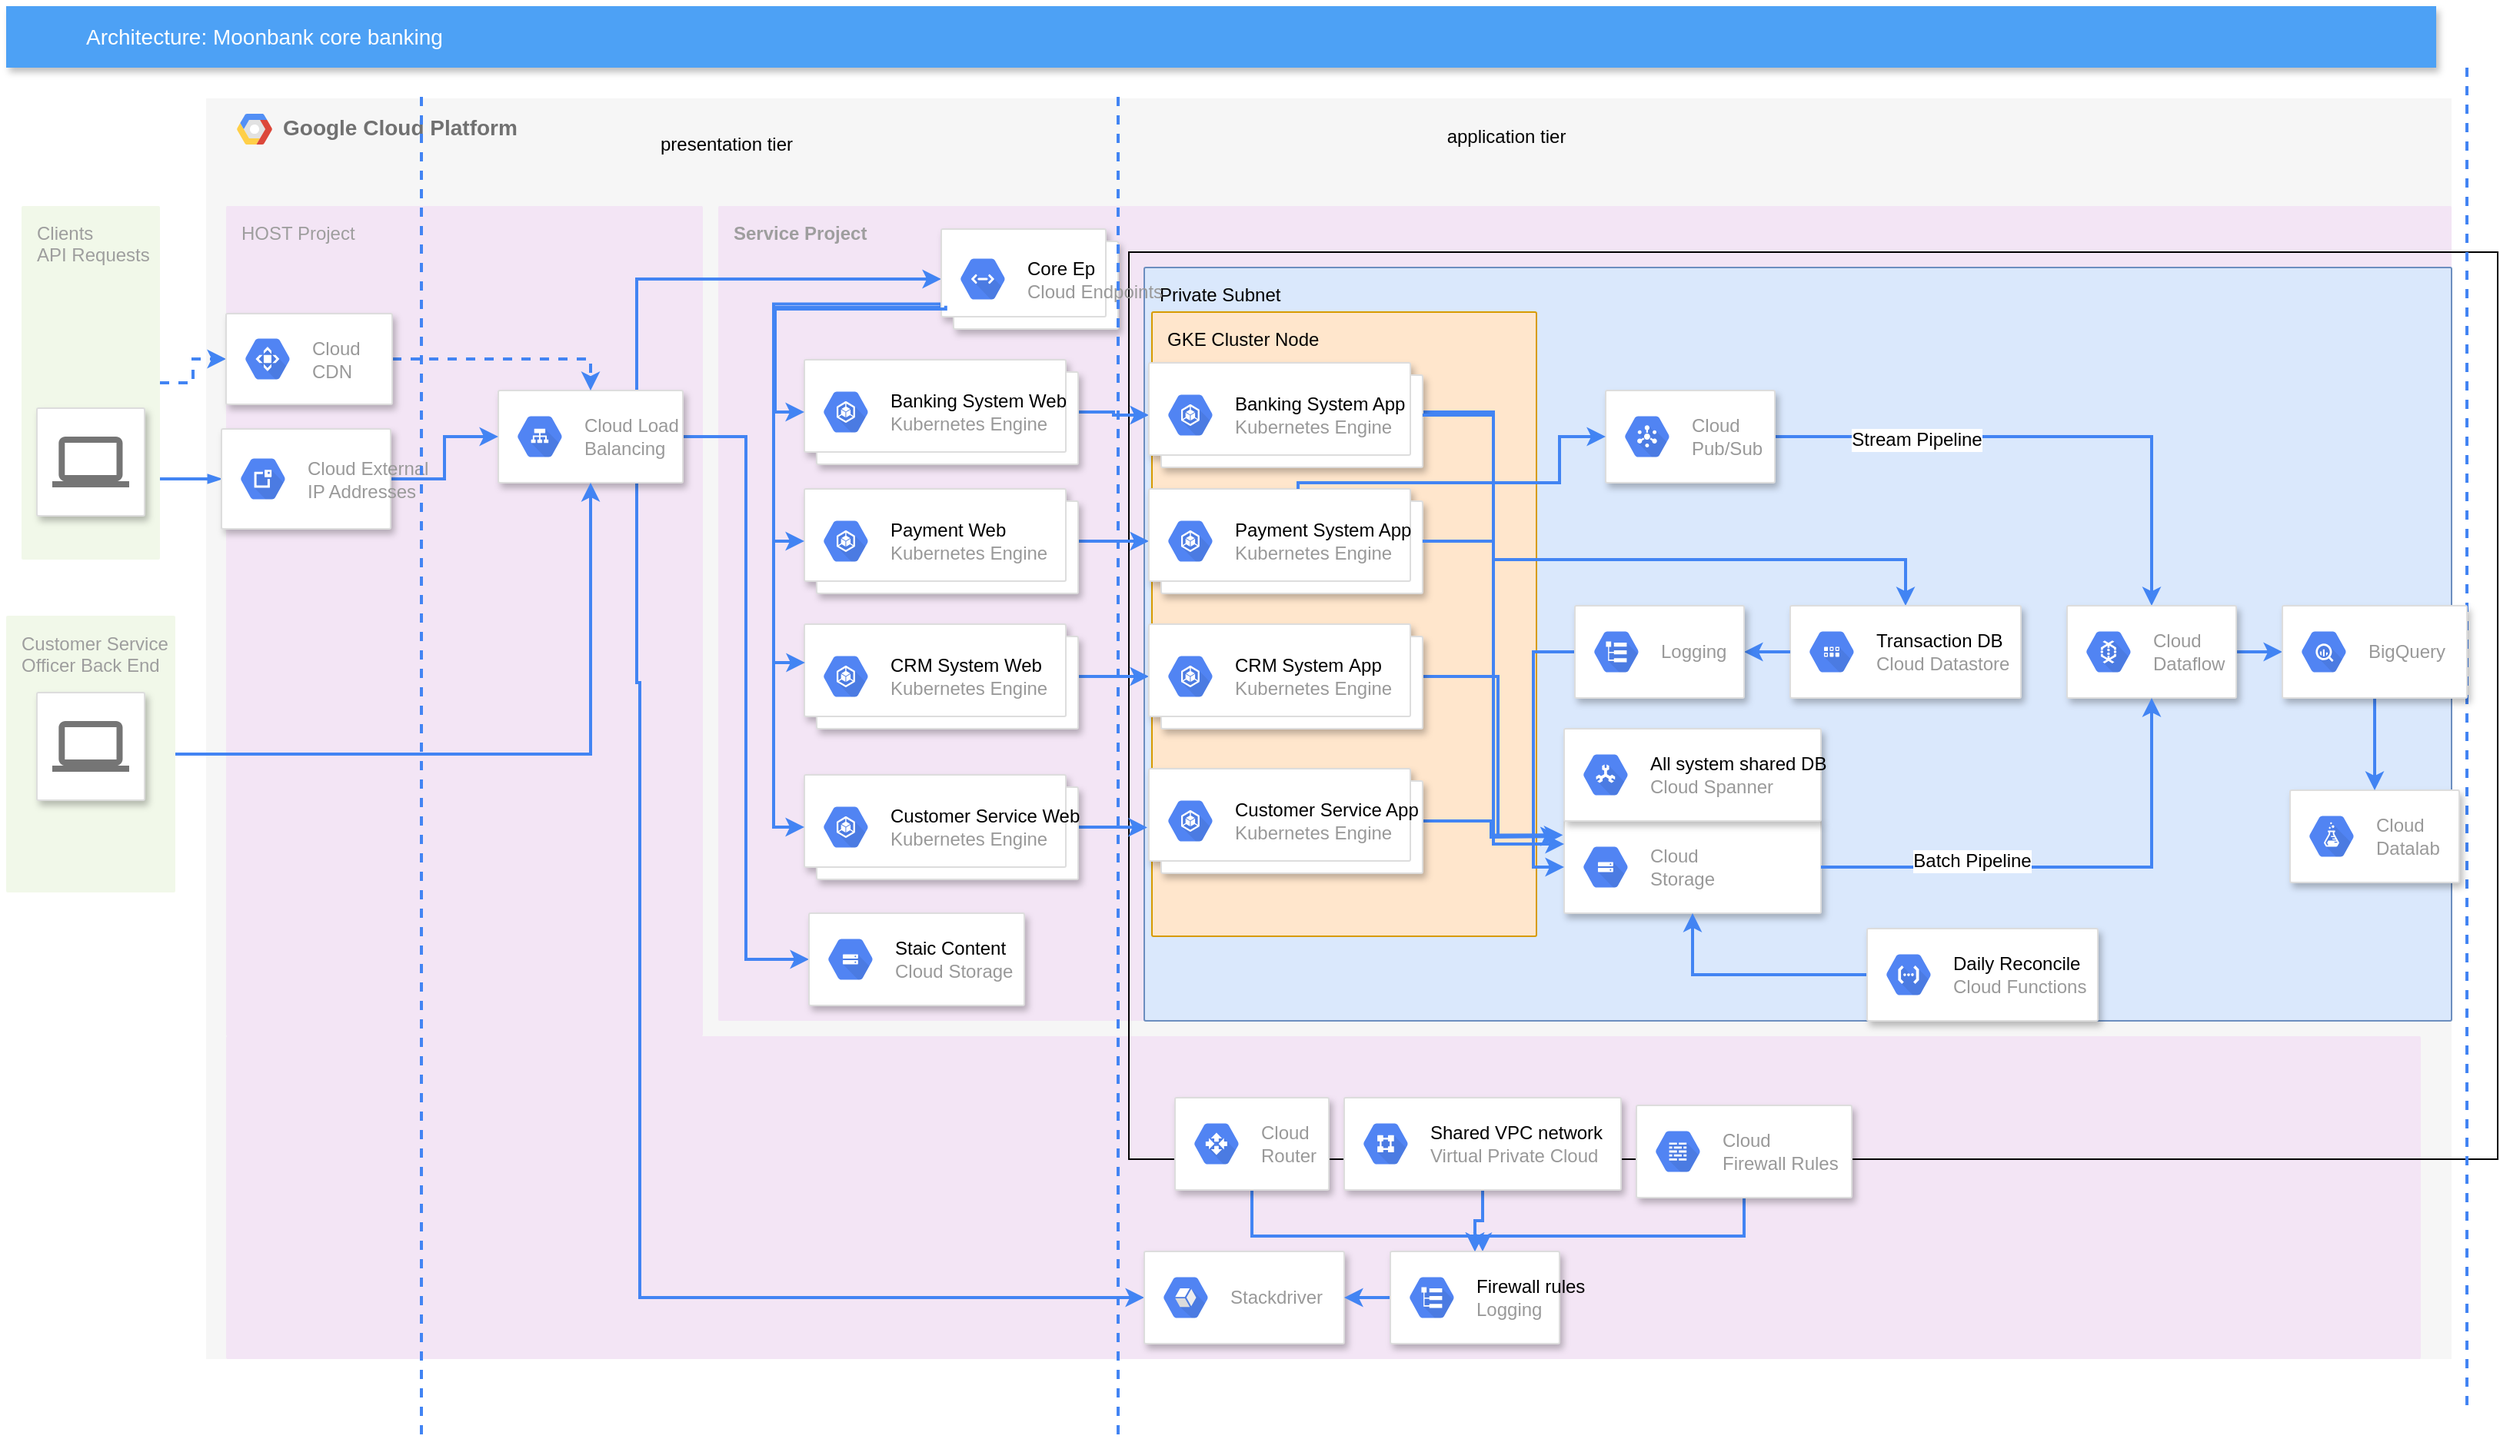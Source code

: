 <mxfile version="12.1.7" type="github" pages="1">
  <diagram id="f106602c-feb2-e66a-4537-3a34d633f6aa" name="Page-1">
    <mxGraphModel dx="2777" dy="1590" grid="1" gridSize="10" guides="1" tooltips="1" connect="1" arrows="1" fold="1" page="1" pageScale="1" pageWidth="1169" pageHeight="827" background="#ffffff" math="0" shadow="0">
      <root>
        <mxCell id="0"/>
        <mxCell id="1" style="" parent="0"/>
        <mxCell id="14" value="&lt;span&gt;Google &lt;/span&gt;Cloud Platform" style="fillColor=#F6F6F6;strokeColor=none;shadow=0;gradientColor=none;fontSize=14;align=left;spacing=10;fontColor=#717171;9E9E9E;verticalAlign=top;spacingTop=-4;fontStyle=1;spacingLeft=40;html=1;" parent="1" vertex="1">
          <mxGeometry x="390" y="100" width="1460" height="820" as="geometry"/>
        </mxCell>
        <mxCell id="3G7S71GiZPw67ylA6irI-1203" value="" style="points=[[0,0,0],[0.25,0,0],[0.5,0,0],[0.75,0,0],[1,0,0],[1,0.25,0],[1,0.5,0],[1,0.75,0],[1,1,0],[0.75,1,0],[0.5,1,0],[0.25,1,0],[0,1,0],[0,0.75,0],[0,0.5,0],[0,0.25,0]];rounded=1;absoluteArcSize=1;arcSize=2;html=1;strokeColor=none;gradientColor=none;shadow=0;dashed=0;fontSize=12;fontColor=#9E9E9E;align=left;verticalAlign=top;spacing=10;spacingTop=-4;fillColor=#F3E5F5;" vertex="1" parent="1">
          <mxGeometry x="403" y="710" width="1427" height="210" as="geometry"/>
        </mxCell>
        <mxCell id="3G7S71GiZPw67ylA6irI-1142" value="Service Project" style="points=[[0,0,0],[0.25,0,0],[0.5,0,0],[0.75,0,0],[1,0,0],[1,0.25,0],[1,0.5,0],[1,0.75,0],[1,1,0],[0.75,1,0],[0.5,1,0],[0.25,1,0],[0,1,0],[0,0.75,0],[0,0.5,0],[0,0.25,0]];rounded=1;absoluteArcSize=1;arcSize=2;html=1;strokeColor=none;gradientColor=none;shadow=0;dashed=0;fontSize=12;fontColor=#9E9E9E;align=left;verticalAlign=top;spacing=10;spacingTop=-4;fillColor=#F3E5F5;fontStyle=1" vertex="1" parent="1">
          <mxGeometry x="723" y="170" width="1127" height="530" as="geometry"/>
        </mxCell>
        <mxCell id="3G7S71GiZPw67ylA6irI-1202" value="" style="whiteSpace=wrap;html=1;fillColor=none;" vertex="1" parent="1">
          <mxGeometry x="990" y="200" width="890" height="590" as="geometry"/>
        </mxCell>
        <mxCell id="3G7S71GiZPw67ylA6irI-1228" value="Private Subnet" style="points=[[0,0,0],[0.25,0,0],[0.5,0,0],[0.75,0,0],[1,0,0],[1,0.25,0],[1,0.5,0],[1,0.75,0],[1,1,0],[0.75,1,0],[0.5,1,0],[0.25,1,0],[0,1,0],[0,0.75,0],[0,0.5,0],[0,0.25,0]];rounded=1;absoluteArcSize=1;arcSize=2;html=1;strokeColor=#6c8ebf;shadow=0;dashed=0;fontSize=12;align=left;verticalAlign=top;spacing=10;spacingTop=-4;fillColor=#dae8fc;" vertex="1" parent="1">
          <mxGeometry x="1000" y="210" width="850" height="490" as="geometry"/>
        </mxCell>
        <mxCell id="3G7S71GiZPw67ylA6irI-1239" value="GKE Cluster Node" style="points=[[0,0,0],[0.25,0,0],[0.5,0,0],[0.75,0,0],[1,0,0],[1,0.25,0],[1,0.5,0],[1,0.75,0],[1,1,0],[0.75,1,0],[0.5,1,0],[0.25,1,0],[0,1,0],[0,0.75,0],[0,0.5,0],[0,0.25,0]];rounded=1;absoluteArcSize=1;arcSize=2;html=1;strokeColor=#d79b00;shadow=0;dashed=0;fontSize=12;align=left;verticalAlign=top;spacing=10;spacingTop=-4;fillColor=#ffe6cc;" vertex="1" parent="1">
          <mxGeometry x="1005" y="239" width="250" height="406" as="geometry"/>
        </mxCell>
        <mxCell id="3G7S71GiZPw67ylA6irI-1141" value="HOST Project" style="points=[[0,0,0],[0.25,0,0],[0.5,0,0],[0.75,0,0],[1,0,0],[1,0.25,0],[1,0.5,0],[1,0.75,0],[1,1,0],[0.75,1,0],[0.5,1,0],[0.25,1,0],[0,1,0],[0,0.75,0],[0,0.5,0],[0,0.25,0]];rounded=1;absoluteArcSize=1;arcSize=2;html=1;strokeColor=none;gradientColor=none;shadow=0;dashed=0;fontSize=12;fontColor=#9E9E9E;align=left;verticalAlign=top;spacing=10;spacingTop=-4;fillColor=#F3E5F5;" vertex="1" parent="1">
          <mxGeometry x="403" y="170" width="310" height="540" as="geometry"/>
        </mxCell>
        <mxCell id="3G7S71GiZPw67ylA6irI-1171" style="edgeStyle=orthogonalEdgeStyle;rounded=0;orthogonalLoop=1;jettySize=auto;html=1;entryX=0;entryY=0.5;entryDx=0;entryDy=0;strokeColor=#4284F3;strokeWidth=2;dashed=1;" edge="1" parent="1" source="997" target="3G7S71GiZPw67ylA6irI-1002">
          <mxGeometry relative="1" as="geometry"/>
        </mxCell>
        <mxCell id="997" value="Clients&lt;br&gt;API Requests" style="rounded=1;absoluteArcSize=1;arcSize=2;html=1;strokeColor=none;gradientColor=none;shadow=0;dashed=0;fontSize=12;fontColor=#9E9E9E;align=left;verticalAlign=top;spacing=10;spacingTop=-4;fillColor=#F1F8E9;" parent="1" vertex="1">
          <mxGeometry x="270" y="170" width="90" height="230" as="geometry"/>
        </mxCell>
        <mxCell id="818" value="Architecture: Moonbank core banking" style="fillColor=#4DA1F5;strokeColor=none;shadow=1;gradientColor=none;fontSize=14;align=left;spacingLeft=50;fontColor=#ffffff;html=1;" parent="1" vertex="1">
          <mxGeometry x="260" y="40" width="1580" height="40" as="geometry"/>
        </mxCell>
        <mxCell id="998" style="edgeStyle=elbowEdgeStyle;rounded=0;elbow=vertical;html=1;labelBackgroundColor=none;startFill=1;startSize=4;endArrow=blockThin;endFill=1;endSize=4;jettySize=auto;orthogonalLoop=1;strokeColor=#4284F3;strokeWidth=2;fontSize=12;fontColor=#000000;align=left;dashed=0;entryX=0;entryY=0.5;entryDx=0;entryDy=0;" parent="1" source="997" target="3G7S71GiZPw67ylA6irI-1165" edge="1">
          <mxGeometry relative="1" as="geometry">
            <mxPoint x="279.905" y="324.81" as="targetPoint"/>
          </mxGeometry>
        </mxCell>
        <mxCell id="987" value="" style="strokeColor=#dddddd;fillColor=#ffffff;shadow=1;strokeWidth=1;rounded=1;absoluteArcSize=1;arcSize=2;labelPosition=center;verticalLabelPosition=middle;align=center;verticalAlign=bottom;spacingLeft=0;fontColor=#999999;fontSize=12;whiteSpace=wrap;spacingBottom=2;html=1;" parent="1" vertex="1">
          <mxGeometry x="280" y="301.5" width="70" height="70" as="geometry"/>
        </mxCell>
        <mxCell id="988" value="" style="dashed=0;connectable=0;html=1;fillColor=#757575;strokeColor=none;shape=mxgraph.gcp2.laptop;part=1;" parent="987" vertex="1">
          <mxGeometry x="0.5" width="50" height="33" relative="1" as="geometry">
            <mxPoint x="-25" y="18.5" as="offset"/>
          </mxGeometry>
        </mxCell>
        <mxCell id="3G7S71GiZPw67ylA6irI-1176" style="edgeStyle=orthogonalEdgeStyle;rounded=0;orthogonalLoop=1;jettySize=auto;html=1;exitX=0.75;exitY=0;exitDx=0;exitDy=0;entryX=0;entryY=0.5;entryDx=0;entryDy=0;strokeColor=#4284F3;strokeWidth=2;" edge="1" parent="1" source="989" target="3G7S71GiZPw67ylA6irI-1174">
          <mxGeometry relative="1" as="geometry"/>
        </mxCell>
        <mxCell id="3G7S71GiZPw67ylA6irI-1197" style="edgeStyle=orthogonalEdgeStyle;rounded=0;orthogonalLoop=1;jettySize=auto;html=1;exitX=0.75;exitY=1;exitDx=0;exitDy=0;entryX=0;entryY=0.5;entryDx=0;entryDy=0;strokeColor=#4284F3;strokeWidth=2;" edge="1" parent="1" source="989" target="3G7S71GiZPw67ylA6irI-1194">
          <mxGeometry relative="1" as="geometry">
            <Array as="points">
              <mxPoint x="670" y="480"/>
              <mxPoint x="672" y="480"/>
              <mxPoint x="672" y="880"/>
            </Array>
          </mxGeometry>
        </mxCell>
        <mxCell id="3G7S71GiZPw67ylA6irI-1220" style="edgeStyle=orthogonalEdgeStyle;rounded=0;orthogonalLoop=1;jettySize=auto;html=1;entryX=0;entryY=0.5;entryDx=0;entryDy=0;strokeColor=#4284F3;strokeWidth=2;" edge="1" parent="1" source="989" target="3G7S71GiZPw67ylA6irI-1218">
          <mxGeometry relative="1" as="geometry"/>
        </mxCell>
        <mxCell id="989" value="" style="strokeColor=#dddddd;fillColor=#ffffff;shadow=1;strokeWidth=1;rounded=1;absoluteArcSize=1;arcSize=2;fontSize=11;fontColor=#9E9E9E;align=center;html=1;" parent="1" vertex="1">
          <mxGeometry x="580" y="290" width="120" height="60" as="geometry"/>
        </mxCell>
        <mxCell id="990" value="Cloud Load&#xa;Balancing" style="dashed=0;connectable=0;html=1;fillColor=#5184F3;strokeColor=none;shape=mxgraph.gcp2.hexIcon;prIcon=cloud_load_balancing;part=1;labelPosition=right;verticalLabelPosition=middle;align=left;verticalAlign=middle;spacingLeft=5;fontColor=#999999;fontSize=12;" parent="989" vertex="1">
          <mxGeometry y="0.5" width="44" height="39" relative="1" as="geometry">
            <mxPoint x="5" y="-19.5" as="offset"/>
          </mxGeometry>
        </mxCell>
        <mxCell id="3G7S71GiZPw67ylA6irI-1062" value="Customer Service&lt;br&gt;Officer Back End" style="points=[[0,0,0],[0.25,0,0],[0.5,0,0],[0.75,0,0],[1,0,0],[1,0.25,0],[1,0.5,0],[1,0.75,0],[1,1,0],[0.75,1,0],[0.5,1,0],[0.25,1,0],[0,1,0],[0,0.75,0],[0,0.5,0],[0,0.25,0]];rounded=1;absoluteArcSize=1;arcSize=2;html=1;strokeColor=none;gradientColor=none;shadow=0;dashed=0;fontSize=12;fontColor=#9E9E9E;align=left;verticalAlign=top;spacing=10;spacingTop=-4;fillColor=#F1F8E9;" vertex="1" parent="1">
          <mxGeometry x="260" y="436.5" width="110" height="180" as="geometry"/>
        </mxCell>
        <mxCell id="3G7S71GiZPw67ylA6irI-1063" value="" style="strokeColor=#dddddd;fillColor=#ffffff;shadow=1;strokeWidth=1;rounded=1;absoluteArcSize=1;arcSize=2;labelPosition=center;verticalLabelPosition=middle;align=center;verticalAlign=bottom;spacingLeft=0;fontColor=#999999;fontSize=12;whiteSpace=wrap;spacingBottom=2;html=1;" vertex="1" parent="1">
          <mxGeometry x="280" y="486.5" width="70" height="70" as="geometry"/>
        </mxCell>
        <mxCell id="3G7S71GiZPw67ylA6irI-1064" value="" style="dashed=0;connectable=0;html=1;fillColor=#757575;strokeColor=none;shape=mxgraph.gcp2.laptop;part=1;" vertex="1" parent="3G7S71GiZPw67ylA6irI-1063">
          <mxGeometry x="0.5" width="50" height="33" relative="1" as="geometry">
            <mxPoint x="-25" y="18.5" as="offset"/>
          </mxGeometry>
        </mxCell>
        <mxCell id="3G7S71GiZPw67ylA6irI-1135" style="edgeStyle=orthogonalEdgeStyle;rounded=0;orthogonalLoop=1;jettySize=auto;html=1;entryX=0;entryY=0.5;entryDx=0;entryDy=0;strokeColor=#4284F3;strokeWidth=2;" edge="1" parent="1" source="3G7S71GiZPw67ylA6irI-1124" target="3G7S71GiZPw67ylA6irI-1053">
          <mxGeometry relative="1" as="geometry"/>
        </mxCell>
        <mxCell id="3G7S71GiZPw67ylA6irI-1124" value="" style="shape=mxgraph.gcp2.doubleRect;strokeColor=#dddddd;fillColor=#ffffff;shadow=1;strokeWidth=1;" vertex="1" parent="1">
          <mxGeometry x="779" y="270" width="178" height="68" as="geometry"/>
        </mxCell>
        <mxCell id="3G7S71GiZPw67ylA6irI-1125" value="&lt;font color=&quot;#000000&quot;&gt;&lt;span&gt;Banking System Web&lt;/span&gt;&lt;/font&gt;&lt;br&gt;Kubernetes Engine" style="dashed=0;connectable=0;html=1;fillColor=#5184F3;strokeColor=none;shape=mxgraph.gcp2.hexIcon;prIcon=container_engine;part=1;labelPosition=right;verticalLabelPosition=middle;align=left;verticalAlign=middle;spacingLeft=5;fontColor=#999999;fontSize=12;" vertex="1" parent="3G7S71GiZPw67ylA6irI-1124">
          <mxGeometry y="0.5" width="44" height="39" relative="1" as="geometry">
            <mxPoint x="5" y="-19.5" as="offset"/>
          </mxGeometry>
        </mxCell>
        <mxCell id="3G7S71GiZPw67ylA6irI-1134" style="edgeStyle=orthogonalEdgeStyle;rounded=0;orthogonalLoop=1;jettySize=auto;html=1;entryX=0;entryY=0.5;entryDx=0;entryDy=0;strokeColor=#4284F3;strokeWidth=2;" edge="1" parent="1" source="3G7S71GiZPw67ylA6irI-1126" target="3G7S71GiZPw67ylA6irI-1036">
          <mxGeometry relative="1" as="geometry"/>
        </mxCell>
        <mxCell id="3G7S71GiZPw67ylA6irI-1126" value="" style="shape=mxgraph.gcp2.doubleRect;strokeColor=#dddddd;fillColor=#ffffff;shadow=1;strokeWidth=1;" vertex="1" parent="1">
          <mxGeometry x="779" y="354" width="178" height="68" as="geometry"/>
        </mxCell>
        <mxCell id="3G7S71GiZPw67ylA6irI-1127" value="&lt;font color=&quot;#000000&quot;&gt;&lt;span&gt;Payment Web&lt;/span&gt;&lt;/font&gt;&lt;br&gt;Kubernetes Engine" style="dashed=0;connectable=0;html=1;fillColor=#5184F3;strokeColor=none;shape=mxgraph.gcp2.hexIcon;prIcon=container_engine;part=1;labelPosition=right;verticalLabelPosition=middle;align=left;verticalAlign=middle;spacingLeft=5;fontColor=#999999;fontSize=12;" vertex="1" parent="3G7S71GiZPw67ylA6irI-1126">
          <mxGeometry y="0.5" width="44" height="39" relative="1" as="geometry">
            <mxPoint x="5" y="-19.5" as="offset"/>
          </mxGeometry>
        </mxCell>
        <mxCell id="3G7S71GiZPw67ylA6irI-1133" style="edgeStyle=orthogonalEdgeStyle;rounded=0;orthogonalLoop=1;jettySize=auto;html=1;entryX=0;entryY=0.5;entryDx=0;entryDy=0;strokeColor=#4284F3;strokeWidth=2;" edge="1" parent="1" source="3G7S71GiZPw67ylA6irI-1128" target="3G7S71GiZPw67ylA6irI-1038">
          <mxGeometry relative="1" as="geometry"/>
        </mxCell>
        <mxCell id="3G7S71GiZPw67ylA6irI-1128" value="" style="shape=mxgraph.gcp2.doubleRect;strokeColor=#dddddd;fillColor=#ffffff;shadow=1;strokeWidth=1;" vertex="1" parent="1">
          <mxGeometry x="779" y="442" width="178" height="68" as="geometry"/>
        </mxCell>
        <mxCell id="3G7S71GiZPw67ylA6irI-1129" value="&lt;font color=&quot;#000000&quot;&gt;CRM System Web&lt;/font&gt;&lt;br&gt;Kubernetes Engine" style="dashed=0;connectable=0;html=1;fillColor=#5184F3;strokeColor=none;shape=mxgraph.gcp2.hexIcon;prIcon=container_engine;part=1;labelPosition=right;verticalLabelPosition=middle;align=left;verticalAlign=middle;spacingLeft=5;fontColor=#999999;fontSize=12;" vertex="1" parent="3G7S71GiZPw67ylA6irI-1128">
          <mxGeometry y="0.5" width="44" height="39" relative="1" as="geometry">
            <mxPoint x="5" y="-19.5" as="offset"/>
          </mxGeometry>
        </mxCell>
        <mxCell id="3G7S71GiZPw67ylA6irI-1132" style="edgeStyle=orthogonalEdgeStyle;rounded=0;orthogonalLoop=1;jettySize=auto;html=1;entryX=-0.006;entryY=0.562;entryDx=0;entryDy=0;entryPerimeter=0;strokeColor=#4284F3;strokeWidth=2;" edge="1" parent="1" source="3G7S71GiZPw67ylA6irI-1130" target="3G7S71GiZPw67ylA6irI-1065">
          <mxGeometry relative="1" as="geometry"/>
        </mxCell>
        <mxCell id="3G7S71GiZPw67ylA6irI-1130" value="" style="shape=mxgraph.gcp2.doubleRect;strokeColor=#dddddd;fillColor=#ffffff;shadow=1;strokeWidth=1;" vertex="1" parent="1">
          <mxGeometry x="779" y="540" width="178" height="68" as="geometry"/>
        </mxCell>
        <mxCell id="3G7S71GiZPw67ylA6irI-1131" value="&lt;font color=&quot;#000000&quot;&gt;&lt;span&gt;Customer Service Web&lt;/span&gt;&lt;/font&gt;&lt;br&gt;Kubernetes Engine" style="dashed=0;connectable=0;html=1;fillColor=#5184F3;strokeColor=none;shape=mxgraph.gcp2.hexIcon;prIcon=container_engine;part=1;labelPosition=right;verticalLabelPosition=middle;align=left;verticalAlign=middle;spacingLeft=5;fontColor=#999999;fontSize=12;" vertex="1" parent="3G7S71GiZPw67ylA6irI-1130">
          <mxGeometry y="0.5" width="44" height="39" relative="1" as="geometry">
            <mxPoint x="5" y="-19.5" as="offset"/>
          </mxGeometry>
        </mxCell>
        <mxCell id="3G7S71GiZPw67ylA6irI-1168" style="edgeStyle=orthogonalEdgeStyle;rounded=0;orthogonalLoop=1;jettySize=auto;html=1;entryX=0;entryY=0.5;entryDx=0;entryDy=0;strokeColor=#4284F3;strokeWidth=2;" edge="1" parent="1" source="3G7S71GiZPw67ylA6irI-1165" target="989">
          <mxGeometry relative="1" as="geometry"/>
        </mxCell>
        <mxCell id="3G7S71GiZPw67ylA6irI-1165" value="" style="strokeColor=#dddddd;fillColor=#ffffff;shadow=1;strokeWidth=1;rounded=1;absoluteArcSize=1;arcSize=2;" vertex="1" parent="1">
          <mxGeometry x="400" y="315" width="110" height="65" as="geometry"/>
        </mxCell>
        <mxCell id="3G7S71GiZPw67ylA6irI-1166" value="Cloud External&#xa;IP Addresses" style="dashed=0;connectable=0;html=1;fillColor=#5184F3;strokeColor=none;shape=mxgraph.gcp2.hexIcon;prIcon=cloud_external_ip_addresses;part=1;labelPosition=right;verticalLabelPosition=middle;align=left;verticalAlign=middle;spacingLeft=5;fontColor=#999999;fontSize=12;" vertex="1" parent="3G7S71GiZPw67ylA6irI-1165">
          <mxGeometry y="0.5" width="44" height="39" relative="1" as="geometry">
            <mxPoint x="5" y="-19.5" as="offset"/>
          </mxGeometry>
        </mxCell>
        <mxCell id="3G7S71GiZPw67ylA6irI-1172" style="edgeStyle=orthogonalEdgeStyle;rounded=0;orthogonalLoop=1;jettySize=auto;html=1;entryX=0.5;entryY=0;entryDx=0;entryDy=0;dashed=1;strokeColor=#4284F3;strokeWidth=2;" edge="1" parent="1" source="3G7S71GiZPw67ylA6irI-1002" target="989">
          <mxGeometry relative="1" as="geometry"/>
        </mxCell>
        <mxCell id="3G7S71GiZPw67ylA6irI-1179" style="edgeStyle=orthogonalEdgeStyle;rounded=0;orthogonalLoop=1;jettySize=auto;html=1;exitX=0;exitY=0.75;exitDx=0;exitDy=0;entryX=0;entryY=0.5;entryDx=0;entryDy=0;strokeColor=#4284F3;strokeWidth=2;" edge="1" parent="1" source="3G7S71GiZPw67ylA6irI-1174" target="3G7S71GiZPw67ylA6irI-1126">
          <mxGeometry relative="1" as="geometry">
            <Array as="points">
              <mxPoint x="759" y="236"/>
              <mxPoint x="759" y="388"/>
            </Array>
          </mxGeometry>
        </mxCell>
        <mxCell id="3G7S71GiZPw67ylA6irI-1180" style="edgeStyle=orthogonalEdgeStyle;rounded=0;orthogonalLoop=1;jettySize=auto;html=1;entryX=0.002;entryY=0.426;entryDx=0;entryDy=0;entryPerimeter=0;strokeColor=#4284F3;strokeWidth=2;" edge="1" parent="1">
          <mxGeometry relative="1" as="geometry">
            <mxPoint x="868" y="236.048" as="sourcePoint"/>
            <mxPoint x="779.429" y="467" as="targetPoint"/>
            <Array as="points">
              <mxPoint x="759" y="236"/>
              <mxPoint x="759" y="467"/>
            </Array>
          </mxGeometry>
        </mxCell>
        <mxCell id="3G7S71GiZPw67ylA6irI-1181" style="edgeStyle=orthogonalEdgeStyle;rounded=0;orthogonalLoop=1;jettySize=auto;html=1;exitX=0;exitY=0.75;exitDx=0;exitDy=0;entryX=0;entryY=0.5;entryDx=0;entryDy=0;strokeColor=#4284F3;strokeWidth=2;" edge="1" parent="1" source="3G7S71GiZPw67ylA6irI-1174" target="3G7S71GiZPw67ylA6irI-1130">
          <mxGeometry relative="1" as="geometry"/>
        </mxCell>
        <mxCell id="3G7S71GiZPw67ylA6irI-1198" value="" style="endArrow=none;dashed=1;html=1;strokeColor=#4284F3;strokeWidth=2;" edge="1" parent="1">
          <mxGeometry width="50" height="50" relative="1" as="geometry">
            <mxPoint x="1860" y="950" as="sourcePoint"/>
            <mxPoint x="1860" y="80" as="targetPoint"/>
          </mxGeometry>
        </mxCell>
        <mxCell id="15" value="" style="shape=mxgraph.gcp2.google_cloud_platform;fillColor=#F6F6F6;strokeColor=none;shadow=0;gradientColor=none;" parent="1" vertex="1">
          <mxGeometry width="23" height="20" relative="1" as="geometry">
            <mxPoint x="410" y="110" as="offset"/>
          </mxGeometry>
        </mxCell>
        <mxCell id="3G7S71GiZPw67ylA6irI-1002" value="" style="strokeColor=#dddddd;fillColor=#ffffff;shadow=1;strokeWidth=1;rounded=1;absoluteArcSize=1;arcSize=2;" vertex="1" parent="1">
          <mxGeometry x="403" y="240" width="108" height="59" as="geometry"/>
        </mxCell>
        <mxCell id="3G7S71GiZPw67ylA6irI-1003" value="Cloud &#xa;CDN" style="dashed=0;connectable=0;html=1;fillColor=#5184F3;strokeColor=none;shape=mxgraph.gcp2.hexIcon;prIcon=cloud_cdn;part=1;labelPosition=right;verticalLabelPosition=middle;align=left;verticalAlign=middle;spacingLeft=5;fontColor=#999999;fontSize=12;" vertex="1" parent="3G7S71GiZPw67ylA6irI-1002">
          <mxGeometry y="0.5" width="44" height="39" relative="1" as="geometry">
            <mxPoint x="5" y="-19.5" as="offset"/>
          </mxGeometry>
        </mxCell>
        <mxCell id="3G7S71GiZPw67ylA6irI-1051" value="" style="strokeColor=#dddddd;fillColor=#ffffff;shadow=1;strokeWidth=1;rounded=1;absoluteArcSize=1;arcSize=2;" vertex="1" parent="1">
          <mxGeometry x="1273" y="570" width="167" height="60" as="geometry"/>
        </mxCell>
        <mxCell id="3G7S71GiZPw67ylA6irI-1052" value="Cloud&#xa;Storage" style="dashed=0;connectable=0;html=1;fillColor=#5184F3;strokeColor=none;shape=mxgraph.gcp2.hexIcon;prIcon=cloud_storage;part=1;labelPosition=right;verticalLabelPosition=middle;align=left;verticalAlign=middle;spacingLeft=5;fontColor=#999999;fontSize=12;" vertex="1" parent="3G7S71GiZPw67ylA6irI-1051">
          <mxGeometry y="0.5" width="44" height="39" relative="1" as="geometry">
            <mxPoint x="5" y="-19.5" as="offset"/>
          </mxGeometry>
        </mxCell>
        <mxCell id="3G7S71GiZPw67ylA6irI-1235" style="edgeStyle=orthogonalEdgeStyle;rounded=0;orthogonalLoop=1;jettySize=auto;html=1;entryX=0.5;entryY=0;entryDx=0;entryDy=0;strokeColor=#4284F3;strokeWidth=2;" edge="1" parent="1" source="3G7S71GiZPw67ylA6irI-1053" target="3G7S71GiZPw67ylA6irI-1241">
          <mxGeometry relative="1" as="geometry">
            <Array as="points">
              <mxPoint x="1227" y="304"/>
              <mxPoint x="1227" y="400"/>
              <mxPoint x="1495" y="400"/>
            </Array>
          </mxGeometry>
        </mxCell>
        <mxCell id="3G7S71GiZPw67ylA6irI-1055" value="" style="strokeColor=#dddddd;fillColor=#ffffff;shadow=1;strokeWidth=1;rounded=1;absoluteArcSize=1;arcSize=2;" vertex="1" parent="1">
          <mxGeometry x="1273" y="510" width="167" height="60" as="geometry"/>
        </mxCell>
        <mxCell id="3G7S71GiZPw67ylA6irI-1056" value="&lt;font color=&quot;#000000&quot;&gt;&lt;span&gt;All system shared DB&lt;/span&gt;&lt;/font&gt;&lt;br&gt;Cloud Spanner" style="dashed=0;connectable=0;html=1;fillColor=#5184F3;strokeColor=none;shape=mxgraph.gcp2.hexIcon;prIcon=cloud_spanner;part=1;labelPosition=right;verticalLabelPosition=middle;align=left;verticalAlign=middle;spacingLeft=5;fontColor=#999999;fontSize=12;" vertex="1" parent="3G7S71GiZPw67ylA6irI-1055">
          <mxGeometry y="0.5" width="44" height="39" relative="1" as="geometry">
            <mxPoint x="5" y="-19.5" as="offset"/>
          </mxGeometry>
        </mxCell>
        <mxCell id="3G7S71GiZPw67ylA6irI-1238" style="edgeStyle=orthogonalEdgeStyle;rounded=0;orthogonalLoop=1;jettySize=auto;html=1;strokeColor=#4284F3;strokeWidth=2;" edge="1" parent="1" source="3G7S71GiZPw67ylA6irI-1065">
          <mxGeometry relative="1" as="geometry">
            <mxPoint x="1270" y="580" as="targetPoint"/>
          </mxGeometry>
        </mxCell>
        <mxCell id="3G7S71GiZPw67ylA6irI-1237" style="edgeStyle=orthogonalEdgeStyle;rounded=0;orthogonalLoop=1;jettySize=auto;html=1;strokeColor=#4284F3;strokeWidth=2;" edge="1" parent="1" source="3G7S71GiZPw67ylA6irI-1038">
          <mxGeometry relative="1" as="geometry">
            <mxPoint x="1270" y="580" as="targetPoint"/>
            <Array as="points">
              <mxPoint x="1230" y="476"/>
              <mxPoint x="1230" y="580"/>
            </Array>
          </mxGeometry>
        </mxCell>
        <mxCell id="3G7S71GiZPw67ylA6irI-1174" value="" style="shape=mxgraph.gcp2.doubleRect;strokeColor=#dddddd;fillColor=#ffffff;shadow=1;strokeWidth=1;" vertex="1" parent="1">
          <mxGeometry x="868" y="185" width="115" height="65" as="geometry"/>
        </mxCell>
        <mxCell id="3G7S71GiZPw67ylA6irI-1175" value="&lt;font color=&quot;#000000&quot;&gt;&lt;span&gt;Core Ep&lt;/span&gt;&lt;/font&gt;&lt;br&gt;Cloud Endpoints" style="dashed=0;connectable=0;html=1;fillColor=#5184F3;strokeColor=none;shape=mxgraph.gcp2.hexIcon;prIcon=cloud_endpoints;part=1;labelPosition=right;verticalLabelPosition=middle;align=left;verticalAlign=middle;spacingLeft=5;fontColor=#999999;fontSize=12;" vertex="1" parent="3G7S71GiZPw67ylA6irI-1174">
          <mxGeometry y="0.5" width="44" height="39" relative="1" as="geometry">
            <mxPoint x="5" y="-19.5" as="offset"/>
          </mxGeometry>
        </mxCell>
        <mxCell id="3G7S71GiZPw67ylA6irI-1177" style="edgeStyle=orthogonalEdgeStyle;rounded=0;orthogonalLoop=1;jettySize=auto;html=1;exitX=0;exitY=0.75;exitDx=0;exitDy=0;strokeColor=#4284F3;strokeWidth=2;entryX=0;entryY=0.5;entryDx=0;entryDy=0;" edge="1" parent="3G7S71GiZPw67ylA6irI-1174" target="3G7S71GiZPw67ylA6irI-1124">
          <mxGeometry relative="1" as="geometry">
            <mxPoint x="2.911" y="49.857" as="sourcePoint"/>
            <mxPoint x="-61.867" y="120" as="targetPoint"/>
            <Array as="points">
              <mxPoint x="3" y="52"/>
              <mxPoint x="-108" y="52"/>
              <mxPoint x="-108" y="119"/>
            </Array>
          </mxGeometry>
        </mxCell>
        <mxCell id="3G7S71GiZPw67ylA6irI-1183" value="" style="endArrow=none;dashed=1;html=1;strokeColor=#4284F3;strokeWidth=2;" edge="1" parent="1">
          <mxGeometry width="50" height="50" relative="1" as="geometry">
            <mxPoint x="530" y="969" as="sourcePoint"/>
            <mxPoint x="530" y="99" as="targetPoint"/>
          </mxGeometry>
        </mxCell>
        <mxCell id="3G7S71GiZPw67ylA6irI-1185" value="" style="endArrow=none;dashed=1;html=1;strokeColor=#4284F3;strokeWidth=2;" edge="1" parent="1">
          <mxGeometry width="50" height="50" relative="1" as="geometry">
            <mxPoint x="983" y="969" as="sourcePoint"/>
            <mxPoint x="983" y="99" as="targetPoint"/>
          </mxGeometry>
        </mxCell>
        <mxCell id="3G7S71GiZPw67ylA6irI-1190" value="presentation tier" style="text;html=1;resizable=0;autosize=1;align=center;verticalAlign=middle;points=[];fillColor=none;strokeColor=none;rounded=0;" vertex="1" parent="1">
          <mxGeometry x="678" y="120" width="100" height="20" as="geometry"/>
        </mxCell>
        <mxCell id="3G7S71GiZPw67ylA6irI-1194" value="" style="strokeColor=#dddddd;fillColor=#ffffff;shadow=1;strokeWidth=1;rounded=1;absoluteArcSize=1;arcSize=2;" vertex="1" parent="1">
          <mxGeometry x="1000" y="850" width="130" height="60" as="geometry"/>
        </mxCell>
        <mxCell id="3G7S71GiZPw67ylA6irI-1195" value="Stackdriver" style="dashed=0;connectable=0;html=1;fillColor=#5184F3;strokeColor=none;shape=mxgraph.gcp2.hexIcon;prIcon=stackdriver;part=1;labelPosition=right;verticalLabelPosition=middle;align=left;verticalAlign=middle;spacingLeft=5;fontColor=#999999;fontSize=12;" vertex="1" parent="3G7S71GiZPw67ylA6irI-1194">
          <mxGeometry y="0.5" width="44" height="39" relative="1" as="geometry">
            <mxPoint x="5" y="-19.5" as="offset"/>
          </mxGeometry>
        </mxCell>
        <mxCell id="3G7S71GiZPw67ylA6irI-1200" value="application tier" style="text;html=1;resizable=0;autosize=1;align=center;verticalAlign=middle;points=[];fillColor=none;strokeColor=none;rounded=0;" vertex="1" parent="1">
          <mxGeometry x="1190" y="115" width="90" height="20" as="geometry"/>
        </mxCell>
        <mxCell id="3G7S71GiZPw67ylA6irI-1227" style="edgeStyle=orthogonalEdgeStyle;rounded=0;orthogonalLoop=1;jettySize=auto;html=1;strokeColor=#4284F3;strokeWidth=2;" edge="1" parent="1" source="3G7S71GiZPw67ylA6irI-1210" target="3G7S71GiZPw67ylA6irI-1208">
          <mxGeometry relative="1" as="geometry"/>
        </mxCell>
        <mxCell id="3G7S71GiZPw67ylA6irI-1226" style="edgeStyle=orthogonalEdgeStyle;rounded=0;orthogonalLoop=1;jettySize=auto;html=1;strokeColor=#4284F3;strokeWidth=2;" edge="1" parent="1" source="3G7S71GiZPw67ylA6irI-1214">
          <mxGeometry relative="1" as="geometry">
            <mxPoint x="1220" y="850" as="targetPoint"/>
            <Array as="points">
              <mxPoint x="1070" y="840"/>
              <mxPoint x="1220" y="840"/>
            </Array>
          </mxGeometry>
        </mxCell>
        <mxCell id="3G7S71GiZPw67ylA6irI-1218" value="" style="strokeColor=#dddddd;fillColor=#ffffff;shadow=1;strokeWidth=1;rounded=1;absoluteArcSize=1;arcSize=2;" vertex="1" parent="1">
          <mxGeometry x="782" y="630" width="140" height="60" as="geometry"/>
        </mxCell>
        <mxCell id="3G7S71GiZPw67ylA6irI-1219" value="&lt;font color=&quot;#000000&quot;&gt;&lt;span&gt;Staic Content&lt;br&gt;&lt;/span&gt;&lt;/font&gt;Cloud Storage" style="dashed=0;connectable=0;html=1;fillColor=#5184F3;strokeColor=none;shape=mxgraph.gcp2.hexIcon;prIcon=cloud_storage;part=1;labelPosition=right;verticalLabelPosition=middle;align=left;verticalAlign=middle;spacingLeft=5;fontColor=#999999;fontSize=12;" vertex="1" parent="3G7S71GiZPw67ylA6irI-1218">
          <mxGeometry y="0.5" width="44" height="39" relative="1" as="geometry">
            <mxPoint x="5" y="-19.5" as="offset"/>
          </mxGeometry>
        </mxCell>
        <mxCell id="3G7S71GiZPw67ylA6irI-1222" style="edgeStyle=orthogonalEdgeStyle;rounded=0;orthogonalLoop=1;jettySize=auto;html=1;strokeColor=#4284F3;strokeWidth=2;" edge="1" parent="1" source="3G7S71GiZPw67ylA6irI-1208" target="3G7S71GiZPw67ylA6irI-1194">
          <mxGeometry relative="1" as="geometry"/>
        </mxCell>
        <mxCell id="3G7S71GiZPw67ylA6irI-1208" value="" style="strokeColor=#dddddd;fillColor=#ffffff;shadow=1;strokeWidth=1;rounded=1;absoluteArcSize=1;arcSize=2;" vertex="1" parent="1">
          <mxGeometry x="1160" y="850" width="110" height="60" as="geometry"/>
        </mxCell>
        <mxCell id="3G7S71GiZPw67ylA6irI-1209" value="&lt;font color=&quot;#000000&quot;&gt;Firewall rules&lt;/font&gt;&lt;br&gt;Logging" style="dashed=0;connectable=0;html=1;fillColor=#5184F3;strokeColor=none;shape=mxgraph.gcp2.hexIcon;prIcon=logging;part=1;labelPosition=right;verticalLabelPosition=middle;align=left;verticalAlign=middle;spacingLeft=5;fontColor=#999999;fontSize=12;" vertex="1" parent="3G7S71GiZPw67ylA6irI-1208">
          <mxGeometry y="0.5" width="44" height="39" relative="1" as="geometry">
            <mxPoint x="5" y="-19.5" as="offset"/>
          </mxGeometry>
        </mxCell>
        <mxCell id="3G7S71GiZPw67ylA6irI-1225" style="edgeStyle=orthogonalEdgeStyle;rounded=0;orthogonalLoop=1;jettySize=auto;html=1;strokeColor=#4284F3;strokeWidth=2;" edge="1" parent="1" source="3G7S71GiZPw67ylA6irI-1223" target="3G7S71GiZPw67ylA6irI-1208">
          <mxGeometry relative="1" as="geometry">
            <Array as="points">
              <mxPoint x="1390" y="840"/>
              <mxPoint x="1215" y="840"/>
            </Array>
          </mxGeometry>
        </mxCell>
        <mxCell id="3G7S71GiZPw67ylA6irI-1038" value="" style="shape=mxgraph.gcp2.doubleRect;strokeColor=#dddddd;fillColor=#ffffff;shadow=1;strokeWidth=1;" vertex="1" parent="1">
          <mxGeometry x="1003" y="442" width="178" height="68" as="geometry"/>
        </mxCell>
        <mxCell id="3G7S71GiZPw67ylA6irI-1039" value="&lt;span style=&quot;color: rgb(0 , 0 , 0)&quot;&gt;CRM System&amp;nbsp;&lt;/span&gt;&lt;font color=&quot;#000000&quot;&gt;App&lt;/font&gt;&lt;br&gt;Kubernetes Engine" style="dashed=0;connectable=0;html=1;fillColor=#5184F3;strokeColor=none;shape=mxgraph.gcp2.hexIcon;prIcon=container_engine;part=1;labelPosition=right;verticalLabelPosition=middle;align=left;verticalAlign=middle;spacingLeft=5;fontColor=#999999;fontSize=12;" vertex="1" parent="3G7S71GiZPw67ylA6irI-1038">
          <mxGeometry y="0.5" width="44" height="39" relative="1" as="geometry">
            <mxPoint x="5" y="-19.5" as="offset"/>
          </mxGeometry>
        </mxCell>
        <mxCell id="3G7S71GiZPw67ylA6irI-1065" value="" style="shape=mxgraph.gcp2.doubleRect;strokeColor=#dddddd;fillColor=#ffffff;shadow=1;strokeWidth=1;" vertex="1" parent="1">
          <mxGeometry x="1003" y="536" width="178" height="68" as="geometry"/>
        </mxCell>
        <mxCell id="3G7S71GiZPw67ylA6irI-1066" value="&lt;font color=&quot;#000000&quot;&gt;&lt;span&gt;Customer Service App&lt;/span&gt;&lt;/font&gt;&lt;br&gt;Kubernetes Engine" style="dashed=0;connectable=0;html=1;fillColor=#5184F3;strokeColor=none;shape=mxgraph.gcp2.hexIcon;prIcon=container_engine;part=1;labelPosition=right;verticalLabelPosition=middle;align=left;verticalAlign=middle;spacingLeft=5;fontColor=#999999;fontSize=12;" vertex="1" parent="3G7S71GiZPw67ylA6irI-1065">
          <mxGeometry y="0.5" width="44" height="39" relative="1" as="geometry">
            <mxPoint x="5" y="-19.5" as="offset"/>
          </mxGeometry>
        </mxCell>
        <mxCell id="3G7S71GiZPw67ylA6irI-1036" value="" style="shape=mxgraph.gcp2.doubleRect;strokeColor=#dddddd;fillColor=#ffffff;shadow=1;strokeWidth=1;" vertex="1" parent="1">
          <mxGeometry x="1003" y="354" width="178" height="68" as="geometry"/>
        </mxCell>
        <mxCell id="3G7S71GiZPw67ylA6irI-1037" value="&lt;font color=&quot;#000000&quot;&gt;&lt;span&gt;Payment System App&lt;/span&gt;&lt;/font&gt;&lt;br&gt;Kubernetes Engine" style="dashed=0;connectable=0;html=1;fillColor=#5184F3;strokeColor=none;shape=mxgraph.gcp2.hexIcon;prIcon=container_engine;part=1;labelPosition=right;verticalLabelPosition=middle;align=left;verticalAlign=middle;spacingLeft=5;fontColor=#999999;fontSize=12;" vertex="1" parent="3G7S71GiZPw67ylA6irI-1036">
          <mxGeometry y="0.5" width="44" height="39" relative="1" as="geometry">
            <mxPoint x="5" y="-19.5" as="offset"/>
          </mxGeometry>
        </mxCell>
        <mxCell id="3G7S71GiZPw67ylA6irI-1053" value="" style="shape=mxgraph.gcp2.doubleRect;strokeColor=#dddddd;fillColor=#ffffff;shadow=1;strokeWidth=1;" vertex="1" parent="1">
          <mxGeometry x="1003" y="272" width="178" height="68" as="geometry"/>
        </mxCell>
        <mxCell id="3G7S71GiZPw67ylA6irI-1054" value="&lt;span style=&quot;color: rgb(0 , 0 , 0)&quot;&gt;Banking System App&lt;/span&gt;&lt;br&gt;Kubernetes Engine" style="dashed=0;connectable=0;html=1;fillColor=#5184F3;strokeColor=none;shape=mxgraph.gcp2.hexIcon;prIcon=container_engine;part=1;labelPosition=right;verticalLabelPosition=middle;align=left;verticalAlign=middle;spacingLeft=5;fontColor=#999999;fontSize=12;" vertex="1" parent="3G7S71GiZPw67ylA6irI-1053">
          <mxGeometry y="0.5" width="44" height="39" relative="1" as="geometry">
            <mxPoint x="5" y="-19.5" as="offset"/>
          </mxGeometry>
        </mxCell>
        <mxCell id="3G7S71GiZPw67ylA6irI-1214" value="" style="strokeColor=#dddddd;fillColor=#ffffff;shadow=1;strokeWidth=1;rounded=1;absoluteArcSize=1;arcSize=2;" vertex="1" parent="1">
          <mxGeometry x="1020" y="750" width="100" height="60" as="geometry"/>
        </mxCell>
        <mxCell id="3G7S71GiZPw67ylA6irI-1215" value="Cloud&#xa;Router" style="dashed=0;connectable=0;html=1;fillColor=#5184F3;strokeColor=none;shape=mxgraph.gcp2.hexIcon;prIcon=cloud_router;part=1;labelPosition=right;verticalLabelPosition=middle;align=left;verticalAlign=middle;spacingLeft=5;fontColor=#999999;fontSize=12;" vertex="1" parent="3G7S71GiZPw67ylA6irI-1214">
          <mxGeometry y="0.5" width="44" height="39" relative="1" as="geometry">
            <mxPoint x="5" y="-19.5" as="offset"/>
          </mxGeometry>
        </mxCell>
        <mxCell id="3G7S71GiZPw67ylA6irI-1210" value="" style="strokeColor=#dddddd;fillColor=#ffffff;shadow=1;strokeWidth=1;rounded=1;absoluteArcSize=1;arcSize=2;" vertex="1" parent="1">
          <mxGeometry x="1130" y="750" width="180" height="60" as="geometry"/>
        </mxCell>
        <mxCell id="3G7S71GiZPw67ylA6irI-1211" value="&lt;font color=&quot;#000000&quot;&gt;Shared VPC network&lt;/font&gt;&lt;br&gt;Virtual Private Cloud" style="dashed=0;connectable=0;html=1;fillColor=#5184F3;strokeColor=none;shape=mxgraph.gcp2.hexIcon;prIcon=virtual_private_cloud;part=1;labelPosition=right;verticalLabelPosition=middle;align=left;verticalAlign=middle;spacingLeft=5;fontColor=#999999;fontSize=12;" vertex="1" parent="3G7S71GiZPw67ylA6irI-1210">
          <mxGeometry y="0.5" width="44" height="39" relative="1" as="geometry">
            <mxPoint x="5" y="-19.5" as="offset"/>
          </mxGeometry>
        </mxCell>
        <mxCell id="3G7S71GiZPw67ylA6irI-1223" value="" style="strokeColor=#dddddd;fillColor=#ffffff;shadow=1;strokeWidth=1;rounded=1;absoluteArcSize=1;arcSize=2;" vertex="1" parent="1">
          <mxGeometry x="1320" y="755" width="140" height="60" as="geometry"/>
        </mxCell>
        <mxCell id="3G7S71GiZPw67ylA6irI-1224" value="Cloud&#xa;Firewall Rules" style="dashed=0;connectable=0;html=1;fillColor=#5184F3;strokeColor=none;shape=mxgraph.gcp2.hexIcon;prIcon=cloud_firewall_rules;part=1;labelPosition=right;verticalLabelPosition=middle;align=left;verticalAlign=middle;spacingLeft=5;fontColor=#999999;fontSize=12;" vertex="1" parent="3G7S71GiZPw67ylA6irI-1223">
          <mxGeometry y="0.5" width="44" height="39" relative="1" as="geometry">
            <mxPoint x="5" y="-19.5" as="offset"/>
          </mxGeometry>
        </mxCell>
        <mxCell id="3G7S71GiZPw67ylA6irI-1240" value="biodata" parent="0"/>
        <mxCell id="3G7S71GiZPw67ylA6irI-1241" value="" style="strokeColor=#dddddd;fillColor=#ffffff;shadow=1;strokeWidth=1;rounded=1;absoluteArcSize=1;arcSize=2;" vertex="1" parent="3G7S71GiZPw67ylA6irI-1240">
          <mxGeometry x="1420" y="430" width="150" height="60" as="geometry"/>
        </mxCell>
        <mxCell id="3G7S71GiZPw67ylA6irI-1242" value="&lt;font color=&quot;#000000&quot;&gt;&lt;span&gt;Transaction DB&lt;br&gt;&lt;/span&gt;&lt;/font&gt;Cloud Datastore" style="dashed=0;connectable=0;html=1;fillColor=#5184F3;strokeColor=none;shape=mxgraph.gcp2.hexIcon;prIcon=cloud_datastore;part=1;labelPosition=right;verticalLabelPosition=middle;align=left;verticalAlign=middle;spacingLeft=5;fontColor=#999999;fontSize=12;" vertex="1" parent="3G7S71GiZPw67ylA6irI-1241">
          <mxGeometry y="0.5" width="44" height="39" relative="1" as="geometry">
            <mxPoint x="5" y="-19.5" as="offset"/>
          </mxGeometry>
        </mxCell>
        <mxCell id="3G7S71GiZPw67ylA6irI-1243" style="edgeStyle=orthogonalEdgeStyle;rounded=0;orthogonalLoop=1;jettySize=auto;html=1;entryX=-0.005;entryY=0.153;entryDx=0;entryDy=0;entryPerimeter=0;strokeColor=#4284F3;strokeWidth=2;" edge="1" parent="3G7S71GiZPw67ylA6irI-1240" source="3G7S71GiZPw67ylA6irI-1036" target="3G7S71GiZPw67ylA6irI-1051">
          <mxGeometry relative="1" as="geometry"/>
        </mxCell>
        <mxCell id="3G7S71GiZPw67ylA6irI-1244" style="edgeStyle=orthogonalEdgeStyle;rounded=0;orthogonalLoop=1;jettySize=auto;html=1;entryX=0;entryY=0.25;entryDx=0;entryDy=0;strokeColor=#4284F3;strokeWidth=2;" edge="1" parent="3G7S71GiZPw67ylA6irI-1240" source="3G7S71GiZPw67ylA6irI-1053" target="3G7S71GiZPw67ylA6irI-1051">
          <mxGeometry relative="1" as="geometry"/>
        </mxCell>
        <mxCell id="3G7S71GiZPw67ylA6irI-1250" style="edgeStyle=orthogonalEdgeStyle;rounded=0;orthogonalLoop=1;jettySize=auto;html=1;entryX=0.5;entryY=1;entryDx=0;entryDy=0;strokeColor=#4284F3;strokeWidth=2;" edge="1" parent="3G7S71GiZPw67ylA6irI-1240" source="3G7S71GiZPw67ylA6irI-1062" target="989">
          <mxGeometry relative="1" as="geometry"/>
        </mxCell>
        <mxCell id="3G7S71GiZPw67ylA6irI-1280" style="edgeStyle=orthogonalEdgeStyle;rounded=0;orthogonalLoop=1;jettySize=auto;html=1;entryX=0.5;entryY=0;entryDx=0;entryDy=0;strokeColor=#4284F3;strokeWidth=2;" edge="1" parent="3G7S71GiZPw67ylA6irI-1240" source="3G7S71GiZPw67ylA6irI-1271" target="3G7S71GiZPw67ylA6irI-1278">
          <mxGeometry relative="1" as="geometry"/>
        </mxCell>
        <mxCell id="3G7S71GiZPw67ylA6irI-1288" value="Stream Pipeline" style="text;html=1;resizable=0;points=[];align=center;verticalAlign=middle;labelBackgroundColor=#ffffff;" vertex="1" connectable="0" parent="3G7S71GiZPw67ylA6irI-1280">
          <mxGeometry x="-0.485" y="-2" relative="1" as="geometry">
            <mxPoint as="offset"/>
          </mxGeometry>
        </mxCell>
        <mxCell id="3G7S71GiZPw67ylA6irI-1271" value="" style="strokeColor=#dddddd;fillColor=#ffffff;shadow=1;strokeWidth=1;rounded=1;absoluteArcSize=1;arcSize=2;" vertex="1" parent="3G7S71GiZPw67ylA6irI-1240">
          <mxGeometry x="1300" y="290" width="110" height="60" as="geometry"/>
        </mxCell>
        <mxCell id="3G7S71GiZPw67ylA6irI-1272" value="Cloud&#xa;Pub/Sub" style="dashed=0;connectable=0;html=1;fillColor=#5184F3;strokeColor=none;shape=mxgraph.gcp2.hexIcon;prIcon=cloud_pubsub;part=1;labelPosition=right;verticalLabelPosition=middle;align=left;verticalAlign=middle;spacingLeft=5;fontColor=#999999;fontSize=12;" vertex="1" parent="3G7S71GiZPw67ylA6irI-1271">
          <mxGeometry y="0.5" width="44" height="39" relative="1" as="geometry">
            <mxPoint x="5" y="-19.5" as="offset"/>
          </mxGeometry>
        </mxCell>
        <mxCell id="3G7S71GiZPw67ylA6irI-1273" style="edgeStyle=orthogonalEdgeStyle;rounded=0;orthogonalLoop=1;jettySize=auto;html=1;entryX=0;entryY=0.5;entryDx=0;entryDy=0;strokeColor=#4284F3;strokeWidth=2;" edge="1" parent="3G7S71GiZPw67ylA6irI-1240" source="3G7S71GiZPw67ylA6irI-1036" target="3G7S71GiZPw67ylA6irI-1271">
          <mxGeometry relative="1" as="geometry">
            <Array as="points">
              <mxPoint x="1100" y="350"/>
              <mxPoint x="1270" y="350"/>
              <mxPoint x="1270" y="320"/>
            </Array>
          </mxGeometry>
        </mxCell>
        <mxCell id="3G7S71GiZPw67ylA6irI-1276" style="edgeStyle=orthogonalEdgeStyle;rounded=0;orthogonalLoop=1;jettySize=auto;html=1;strokeColor=#4284F3;strokeWidth=2;exitX=0;exitY=0.5;exitDx=0;exitDy=0;" edge="1" parent="3G7S71GiZPw67ylA6irI-1240" source="3G7S71GiZPw67ylA6irI-1241" target="3G7S71GiZPw67ylA6irI-1274">
          <mxGeometry relative="1" as="geometry"/>
        </mxCell>
        <mxCell id="3G7S71GiZPw67ylA6irI-1277" style="edgeStyle=orthogonalEdgeStyle;rounded=0;orthogonalLoop=1;jettySize=auto;html=1;entryX=0;entryY=0.5;entryDx=0;entryDy=0;strokeColor=#4284F3;strokeWidth=2;" edge="1" parent="3G7S71GiZPw67ylA6irI-1240" source="3G7S71GiZPw67ylA6irI-1274" target="3G7S71GiZPw67ylA6irI-1051">
          <mxGeometry relative="1" as="geometry">
            <Array as="points">
              <mxPoint x="1253" y="460"/>
              <mxPoint x="1253" y="600"/>
            </Array>
          </mxGeometry>
        </mxCell>
        <mxCell id="3G7S71GiZPw67ylA6irI-1274" value="" style="strokeColor=#dddddd;fillColor=#ffffff;shadow=1;strokeWidth=1;rounded=1;absoluteArcSize=1;arcSize=2;" vertex="1" parent="3G7S71GiZPw67ylA6irI-1240">
          <mxGeometry x="1280" y="430" width="110" height="60" as="geometry"/>
        </mxCell>
        <mxCell id="3G7S71GiZPw67ylA6irI-1275" value="Logging" style="dashed=0;connectable=0;html=1;fillColor=#5184F3;strokeColor=none;shape=mxgraph.gcp2.hexIcon;prIcon=logging;part=1;labelPosition=right;verticalLabelPosition=middle;align=left;verticalAlign=middle;spacingLeft=5;fontColor=#999999;fontSize=12;" vertex="1" parent="3G7S71GiZPw67ylA6irI-1274">
          <mxGeometry y="0.5" width="44" height="39" relative="1" as="geometry">
            <mxPoint x="5" y="-19.5" as="offset"/>
          </mxGeometry>
        </mxCell>
        <mxCell id="3G7S71GiZPw67ylA6irI-1294" style="edgeStyle=orthogonalEdgeStyle;rounded=0;orthogonalLoop=1;jettySize=auto;html=1;entryX=0;entryY=0.5;entryDx=0;entryDy=0;strokeColor=#4284F3;strokeWidth=2;" edge="1" parent="3G7S71GiZPw67ylA6irI-1240" source="3G7S71GiZPw67ylA6irI-1278" target="3G7S71GiZPw67ylA6irI-1292">
          <mxGeometry relative="1" as="geometry"/>
        </mxCell>
        <mxCell id="3G7S71GiZPw67ylA6irI-1278" value="" style="strokeColor=#dddddd;fillColor=#ffffff;shadow=1;strokeWidth=1;rounded=1;absoluteArcSize=1;arcSize=2;" vertex="1" parent="3G7S71GiZPw67ylA6irI-1240">
          <mxGeometry x="1600" y="430" width="110" height="60" as="geometry"/>
        </mxCell>
        <mxCell id="3G7S71GiZPw67ylA6irI-1279" value="Cloud&#xa;Dataflow" style="dashed=0;connectable=0;html=1;fillColor=#5184F3;strokeColor=none;shape=mxgraph.gcp2.hexIcon;prIcon=cloud_dataflow;part=1;labelPosition=right;verticalLabelPosition=middle;align=left;verticalAlign=middle;spacingLeft=5;fontColor=#999999;fontSize=12;" vertex="1" parent="3G7S71GiZPw67ylA6irI-1278">
          <mxGeometry y="0.5" width="44" height="39" relative="1" as="geometry">
            <mxPoint x="5" y="-19.5" as="offset"/>
          </mxGeometry>
        </mxCell>
        <mxCell id="3G7S71GiZPw67ylA6irI-1281" style="edgeStyle=orthogonalEdgeStyle;rounded=0;orthogonalLoop=1;jettySize=auto;html=1;entryX=0.5;entryY=1;entryDx=0;entryDy=0;strokeColor=#4284F3;strokeWidth=2;" edge="1" parent="3G7S71GiZPw67ylA6irI-1240" source="3G7S71GiZPw67ylA6irI-1051" target="3G7S71GiZPw67ylA6irI-1278">
          <mxGeometry relative="1" as="geometry"/>
        </mxCell>
        <mxCell id="3G7S71GiZPw67ylA6irI-1287" value="Batch Pipeline" style="text;html=1;resizable=0;points=[];align=center;verticalAlign=middle;labelBackgroundColor=#ffffff;" vertex="1" connectable="0" parent="3G7S71GiZPw67ylA6irI-1281">
          <mxGeometry x="-0.396" y="4" relative="1" as="geometry">
            <mxPoint as="offset"/>
          </mxGeometry>
        </mxCell>
        <mxCell id="3G7S71GiZPw67ylA6irI-1286" style="edgeStyle=orthogonalEdgeStyle;rounded=0;orthogonalLoop=1;jettySize=auto;html=1;strokeColor=#4284F3;strokeWidth=2;" edge="1" parent="3G7S71GiZPw67ylA6irI-1240" source="3G7S71GiZPw67ylA6irI-1284" target="3G7S71GiZPw67ylA6irI-1051">
          <mxGeometry relative="1" as="geometry"/>
        </mxCell>
        <mxCell id="3G7S71GiZPw67ylA6irI-1284" value="" style="strokeColor=#dddddd;fillColor=#ffffff;shadow=1;strokeWidth=1;rounded=1;absoluteArcSize=1;arcSize=2;" vertex="1" parent="3G7S71GiZPw67ylA6irI-1240">
          <mxGeometry x="1470" y="640" width="150" height="60" as="geometry"/>
        </mxCell>
        <mxCell id="3G7S71GiZPw67ylA6irI-1285" value="&lt;font color=&quot;#000000&quot;&gt;Daily Reconcile&lt;/font&gt;&lt;br&gt;Cloud Functions" style="dashed=0;connectable=0;html=1;fillColor=#5184F3;strokeColor=none;shape=mxgraph.gcp2.hexIcon;prIcon=cloud_functions;part=1;labelPosition=right;verticalLabelPosition=middle;align=left;verticalAlign=middle;spacingLeft=5;fontColor=#999999;fontSize=12;" vertex="1" parent="3G7S71GiZPw67ylA6irI-1284">
          <mxGeometry y="0.5" width="44" height="39" relative="1" as="geometry">
            <mxPoint x="5" y="-19.5" as="offset"/>
          </mxGeometry>
        </mxCell>
        <mxCell id="3G7S71GiZPw67ylA6irI-1289" value="" style="strokeColor=#dddddd;fillColor=#ffffff;shadow=1;strokeWidth=1;rounded=1;absoluteArcSize=1;arcSize=2;" vertex="1" parent="3G7S71GiZPw67ylA6irI-1240">
          <mxGeometry x="1745" y="550" width="110" height="60" as="geometry"/>
        </mxCell>
        <mxCell id="3G7S71GiZPw67ylA6irI-1290" value="Cloud&#xa;Datalab" style="dashed=0;connectable=0;html=1;fillColor=#5184F3;strokeColor=none;shape=mxgraph.gcp2.hexIcon;prIcon=cloud_datalab;part=1;labelPosition=right;verticalLabelPosition=middle;align=left;verticalAlign=middle;spacingLeft=5;fontColor=#999999;fontSize=12;" vertex="1" parent="3G7S71GiZPw67ylA6irI-1289">
          <mxGeometry y="0.5" width="44" height="39" relative="1" as="geometry">
            <mxPoint x="5" y="-19.5" as="offset"/>
          </mxGeometry>
        </mxCell>
        <mxCell id="3G7S71GiZPw67ylA6irI-1295" style="edgeStyle=orthogonalEdgeStyle;rounded=0;orthogonalLoop=1;jettySize=auto;html=1;strokeColor=#4284F3;strokeWidth=2;" edge="1" parent="3G7S71GiZPw67ylA6irI-1240" source="3G7S71GiZPw67ylA6irI-1292" target="3G7S71GiZPw67ylA6irI-1289">
          <mxGeometry relative="1" as="geometry"/>
        </mxCell>
        <mxCell id="3G7S71GiZPw67ylA6irI-1292" value="" style="strokeColor=#dddddd;fillColor=#ffffff;shadow=1;strokeWidth=1;rounded=1;absoluteArcSize=1;arcSize=2;" vertex="1" parent="3G7S71GiZPw67ylA6irI-1240">
          <mxGeometry x="1740" y="430" width="120" height="60" as="geometry"/>
        </mxCell>
        <mxCell id="3G7S71GiZPw67ylA6irI-1293" value="BigQuery" style="dashed=0;connectable=0;html=1;fillColor=#5184F3;strokeColor=none;shape=mxgraph.gcp2.hexIcon;prIcon=bigquery;part=1;labelPosition=right;verticalLabelPosition=middle;align=left;verticalAlign=middle;spacingLeft=5;fontColor=#999999;fontSize=12;" vertex="1" parent="3G7S71GiZPw67ylA6irI-1292">
          <mxGeometry y="0.5" width="44" height="39" relative="1" as="geometry">
            <mxPoint x="5" y="-19.5" as="offset"/>
          </mxGeometry>
        </mxCell>
      </root>
    </mxGraphModel>
  </diagram>
</mxfile>
